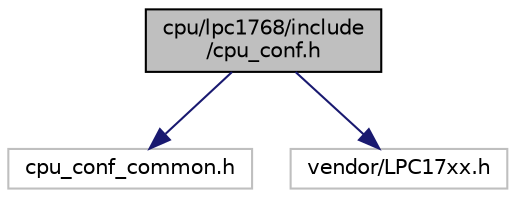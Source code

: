 digraph "cpu/lpc1768/include/cpu_conf.h"
{
 // LATEX_PDF_SIZE
  edge [fontname="Helvetica",fontsize="10",labelfontname="Helvetica",labelfontsize="10"];
  node [fontname="Helvetica",fontsize="10",shape=record];
  Node1 [label="cpu/lpc1768/include\l/cpu_conf.h",height=0.2,width=0.4,color="black", fillcolor="grey75", style="filled", fontcolor="black",tooltip="CPU specific configuration options."];
  Node1 -> Node2 [color="midnightblue",fontsize="10",style="solid",fontname="Helvetica"];
  Node2 [label="cpu_conf_common.h",height=0.2,width=0.4,color="grey75", fillcolor="white", style="filled",tooltip=" "];
  Node1 -> Node3 [color="midnightblue",fontsize="10",style="solid",fontname="Helvetica"];
  Node3 [label="vendor/LPC17xx.h",height=0.2,width=0.4,color="grey75", fillcolor="white", style="filled",tooltip=" "];
}
